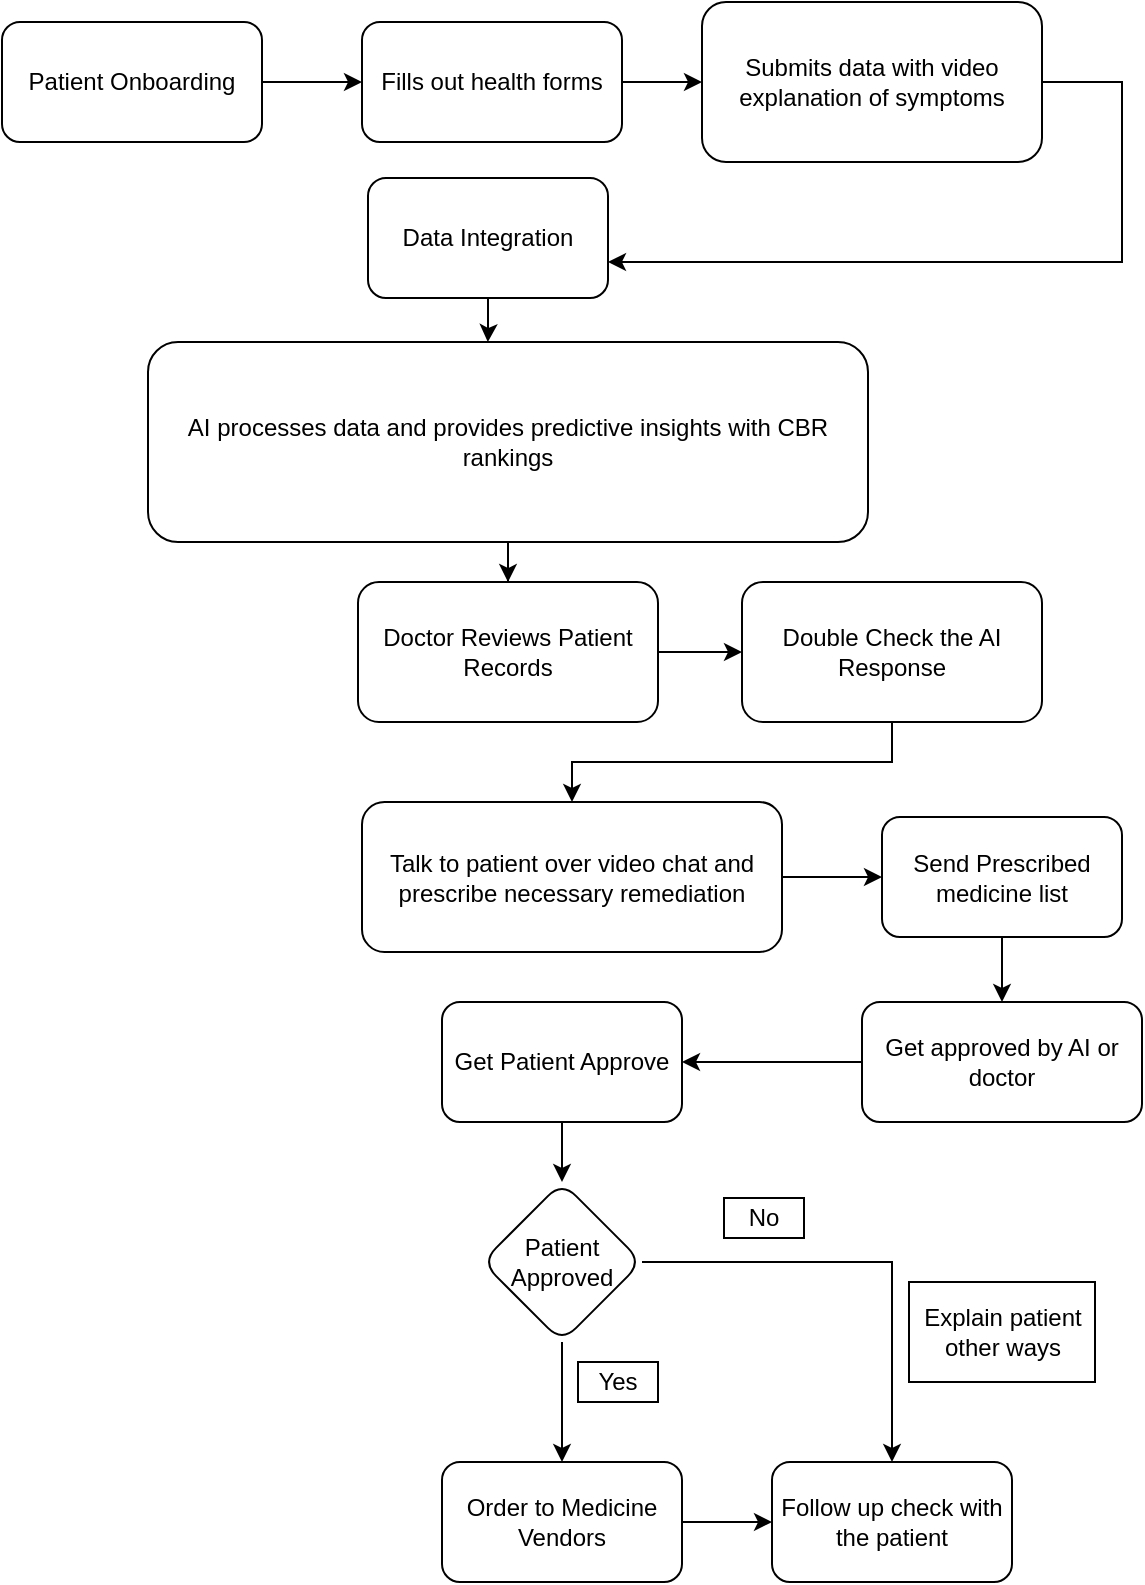<mxfile version="24.7.7">
  <diagram name="Page-1" id="YrZPXuVV2tO9lmHCF9eM">
    <mxGraphModel dx="1909" dy="1282" grid="1" gridSize="10" guides="1" tooltips="1" connect="1" arrows="1" fold="1" page="1" pageScale="1" pageWidth="850" pageHeight="1100" math="0" shadow="0">
      <root>
        <mxCell id="0" />
        <mxCell id="1" parent="0" />
        <mxCell id="81A2PPurx1MLHnACxIQH-6" style="edgeStyle=orthogonalEdgeStyle;rounded=0;orthogonalLoop=1;jettySize=auto;html=1;exitX=1;exitY=0.5;exitDx=0;exitDy=0;entryX=0;entryY=0.5;entryDx=0;entryDy=0;" edge="1" parent="1" source="81A2PPurx1MLHnACxIQH-1" target="81A2PPurx1MLHnACxIQH-2">
          <mxGeometry relative="1" as="geometry" />
        </mxCell>
        <mxCell id="81A2PPurx1MLHnACxIQH-1" value="Patient Onboarding" style="rounded=1;whiteSpace=wrap;html=1;" vertex="1" parent="1">
          <mxGeometry x="80" y="100" width="130" height="60" as="geometry" />
        </mxCell>
        <mxCell id="81A2PPurx1MLHnACxIQH-7" style="edgeStyle=orthogonalEdgeStyle;rounded=0;orthogonalLoop=1;jettySize=auto;html=1;exitX=1;exitY=0.5;exitDx=0;exitDy=0;entryX=0;entryY=0.5;entryDx=0;entryDy=0;" edge="1" parent="1" source="81A2PPurx1MLHnACxIQH-2" target="81A2PPurx1MLHnACxIQH-3">
          <mxGeometry relative="1" as="geometry" />
        </mxCell>
        <mxCell id="81A2PPurx1MLHnACxIQH-2" value="Fills out health forms" style="rounded=1;whiteSpace=wrap;html=1;" vertex="1" parent="1">
          <mxGeometry x="260" y="100" width="130" height="60" as="geometry" />
        </mxCell>
        <mxCell id="81A2PPurx1MLHnACxIQH-22" style="edgeStyle=orthogonalEdgeStyle;rounded=0;orthogonalLoop=1;jettySize=auto;html=1;" edge="1" parent="1" source="81A2PPurx1MLHnACxIQH-3" target="81A2PPurx1MLHnACxIQH-4">
          <mxGeometry relative="1" as="geometry">
            <mxPoint x="630" y="220" as="targetPoint" />
            <Array as="points">
              <mxPoint x="640" y="130" />
              <mxPoint x="640" y="220" />
            </Array>
          </mxGeometry>
        </mxCell>
        <mxCell id="81A2PPurx1MLHnACxIQH-3" value="Submits data with video explanation of symptoms" style="rounded=1;whiteSpace=wrap;html=1;" vertex="1" parent="1">
          <mxGeometry x="430" y="90" width="170" height="80" as="geometry" />
        </mxCell>
        <mxCell id="81A2PPurx1MLHnACxIQH-4" value="Data Integration" style="rounded=1;whiteSpace=wrap;html=1;" vertex="1" parent="1">
          <mxGeometry x="263" y="178" width="120" height="60" as="geometry" />
        </mxCell>
        <mxCell id="81A2PPurx1MLHnACxIQH-10" value="AI processes data and provides predictive insights with CBR rankings" style="rounded=1;whiteSpace=wrap;html=1;" vertex="1" parent="1">
          <mxGeometry x="153" y="260" width="360" height="100" as="geometry" />
        </mxCell>
        <mxCell id="81A2PPurx1MLHnACxIQH-19" value="" style="edgeStyle=orthogonalEdgeStyle;rounded=0;orthogonalLoop=1;jettySize=auto;html=1;" edge="1" parent="1" source="81A2PPurx1MLHnACxIQH-14" target="81A2PPurx1MLHnACxIQH-18">
          <mxGeometry relative="1" as="geometry" />
        </mxCell>
        <mxCell id="81A2PPurx1MLHnACxIQH-14" value="Doctor Reviews Patient Records" style="rounded=1;whiteSpace=wrap;html=1;" vertex="1" parent="1">
          <mxGeometry x="258" y="380" width="150" height="70" as="geometry" />
        </mxCell>
        <mxCell id="81A2PPurx1MLHnACxIQH-15" style="edgeStyle=orthogonalEdgeStyle;rounded=0;orthogonalLoop=1;jettySize=auto;html=1;" edge="1" parent="1" source="81A2PPurx1MLHnACxIQH-10" target="81A2PPurx1MLHnACxIQH-14">
          <mxGeometry relative="1" as="geometry" />
        </mxCell>
        <mxCell id="81A2PPurx1MLHnACxIQH-24" value="" style="edgeStyle=orthogonalEdgeStyle;rounded=0;orthogonalLoop=1;jettySize=auto;html=1;" edge="1" parent="1" source="81A2PPurx1MLHnACxIQH-18" target="81A2PPurx1MLHnACxIQH-23">
          <mxGeometry relative="1" as="geometry" />
        </mxCell>
        <mxCell id="81A2PPurx1MLHnACxIQH-18" value="Double Check the AI Response" style="rounded=1;whiteSpace=wrap;html=1;" vertex="1" parent="1">
          <mxGeometry x="450" y="380" width="150" height="70" as="geometry" />
        </mxCell>
        <mxCell id="81A2PPurx1MLHnACxIQH-21" style="edgeStyle=orthogonalEdgeStyle;rounded=0;orthogonalLoop=1;jettySize=auto;html=1;entryX=0.472;entryY=0;entryDx=0;entryDy=0;entryPerimeter=0;" edge="1" parent="1" source="81A2PPurx1MLHnACxIQH-4" target="81A2PPurx1MLHnACxIQH-10">
          <mxGeometry relative="1" as="geometry" />
        </mxCell>
        <mxCell id="81A2PPurx1MLHnACxIQH-26" value="" style="edgeStyle=orthogonalEdgeStyle;rounded=0;orthogonalLoop=1;jettySize=auto;html=1;" edge="1" parent="1" source="81A2PPurx1MLHnACxIQH-23" target="81A2PPurx1MLHnACxIQH-25">
          <mxGeometry relative="1" as="geometry" />
        </mxCell>
        <mxCell id="81A2PPurx1MLHnACxIQH-23" value="Talk to patient over video chat and prescribe necessary remediation" style="whiteSpace=wrap;html=1;rounded=1;" vertex="1" parent="1">
          <mxGeometry x="260" y="490" width="210" height="75" as="geometry" />
        </mxCell>
        <mxCell id="81A2PPurx1MLHnACxIQH-28" value="" style="edgeStyle=orthogonalEdgeStyle;rounded=0;orthogonalLoop=1;jettySize=auto;html=1;" edge="1" parent="1" source="81A2PPurx1MLHnACxIQH-25" target="81A2PPurx1MLHnACxIQH-27">
          <mxGeometry relative="1" as="geometry" />
        </mxCell>
        <mxCell id="81A2PPurx1MLHnACxIQH-25" value="Send Prescribed medicine list" style="whiteSpace=wrap;html=1;rounded=1;" vertex="1" parent="1">
          <mxGeometry x="520" y="497.5" width="120" height="60" as="geometry" />
        </mxCell>
        <mxCell id="81A2PPurx1MLHnACxIQH-30" value="" style="edgeStyle=orthogonalEdgeStyle;rounded=0;orthogonalLoop=1;jettySize=auto;html=1;" edge="1" parent="1" source="81A2PPurx1MLHnACxIQH-27" target="81A2PPurx1MLHnACxIQH-29">
          <mxGeometry relative="1" as="geometry" />
        </mxCell>
        <mxCell id="81A2PPurx1MLHnACxIQH-27" value="Get approved by AI or doctor" style="whiteSpace=wrap;html=1;rounded=1;" vertex="1" parent="1">
          <mxGeometry x="510" y="590" width="140" height="60" as="geometry" />
        </mxCell>
        <mxCell id="81A2PPurx1MLHnACxIQH-34" value="" style="edgeStyle=orthogonalEdgeStyle;rounded=0;orthogonalLoop=1;jettySize=auto;html=1;" edge="1" parent="1" source="81A2PPurx1MLHnACxIQH-29" target="81A2PPurx1MLHnACxIQH-33">
          <mxGeometry relative="1" as="geometry" />
        </mxCell>
        <mxCell id="81A2PPurx1MLHnACxIQH-29" value="Get Patient Approve" style="whiteSpace=wrap;html=1;rounded=1;" vertex="1" parent="1">
          <mxGeometry x="300" y="590" width="120" height="60" as="geometry" />
        </mxCell>
        <mxCell id="81A2PPurx1MLHnACxIQH-44" style="edgeStyle=orthogonalEdgeStyle;rounded=0;orthogonalLoop=1;jettySize=auto;html=1;entryX=0.5;entryY=0;entryDx=0;entryDy=0;" edge="1" parent="1" source="81A2PPurx1MLHnACxIQH-33" target="81A2PPurx1MLHnACxIQH-40">
          <mxGeometry relative="1" as="geometry" />
        </mxCell>
        <mxCell id="81A2PPurx1MLHnACxIQH-33" value="Patient Approved" style="rhombus;whiteSpace=wrap;html=1;rounded=1;" vertex="1" parent="1">
          <mxGeometry x="320" y="680" width="80" height="80" as="geometry" />
        </mxCell>
        <mxCell id="81A2PPurx1MLHnACxIQH-41" value="" style="edgeStyle=orthogonalEdgeStyle;rounded=0;orthogonalLoop=1;jettySize=auto;html=1;" edge="1" parent="1" source="81A2PPurx1MLHnACxIQH-35" target="81A2PPurx1MLHnACxIQH-40">
          <mxGeometry relative="1" as="geometry" />
        </mxCell>
        <mxCell id="81A2PPurx1MLHnACxIQH-35" value="Order to Medicine Vendors" style="whiteSpace=wrap;html=1;rounded=1;" vertex="1" parent="1">
          <mxGeometry x="300" y="820" width="120" height="60" as="geometry" />
        </mxCell>
        <mxCell id="81A2PPurx1MLHnACxIQH-36" value="" style="edgeStyle=orthogonalEdgeStyle;rounded=0;orthogonalLoop=1;jettySize=auto;html=1;" edge="1" parent="1" source="81A2PPurx1MLHnACxIQH-33" target="81A2PPurx1MLHnACxIQH-35">
          <mxGeometry relative="1" as="geometry" />
        </mxCell>
        <mxCell id="81A2PPurx1MLHnACxIQH-39" value="Yes" style="rounded=0;whiteSpace=wrap;html=1;" vertex="1" parent="1">
          <mxGeometry x="368" y="770" width="40" height="20" as="geometry" />
        </mxCell>
        <mxCell id="81A2PPurx1MLHnACxIQH-40" value="Follow up check with the patient" style="whiteSpace=wrap;html=1;rounded=1;" vertex="1" parent="1">
          <mxGeometry x="465" y="820" width="120" height="60" as="geometry" />
        </mxCell>
        <mxCell id="81A2PPurx1MLHnACxIQH-45" value="Explain patient other ways" style="rounded=0;whiteSpace=wrap;html=1;" vertex="1" parent="1">
          <mxGeometry x="533.5" y="730" width="93" height="50" as="geometry" />
        </mxCell>
        <mxCell id="81A2PPurx1MLHnACxIQH-46" value="No" style="rounded=0;whiteSpace=wrap;html=1;" vertex="1" parent="1">
          <mxGeometry x="441" y="688" width="40" height="20" as="geometry" />
        </mxCell>
      </root>
    </mxGraphModel>
  </diagram>
</mxfile>
